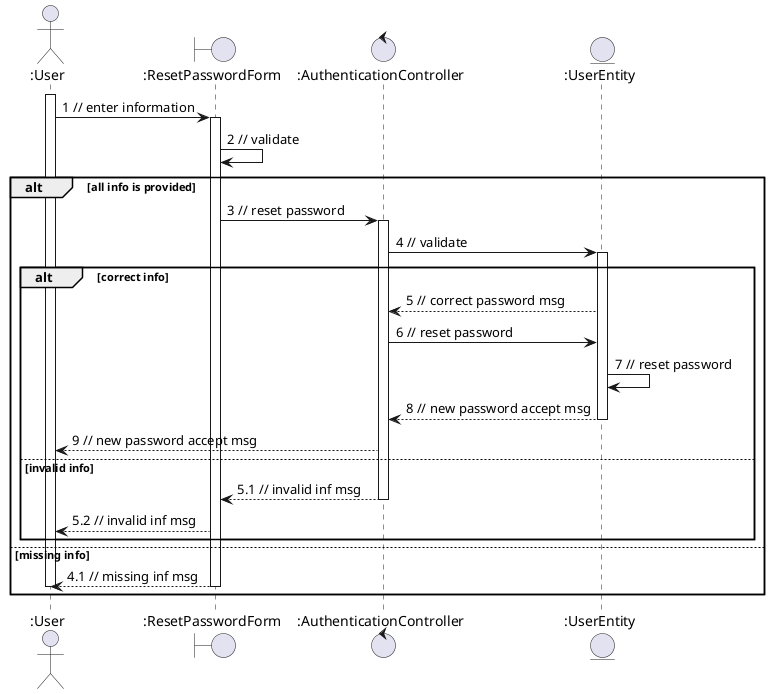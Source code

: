 @startuml
actor ":User"
boundary ":ResetPasswordForm"
control ":AuthenticationController"
entity ":UserEntity"
activate ":User"
":User" -> ":ResetPasswordForm" : 1 // enter information
activate ":ResetPasswordForm"
":ResetPasswordForm" -> ":ResetPasswordForm" : 2 // validate
alt all info is provided

":ResetPasswordForm" -> ":AuthenticationController" : 3 // reset password
activate ":AuthenticationController"
":AuthenticationController" -> ":UserEntity" : 4 // validate

alt correct info
activate ":UserEntity"
":UserEntity" --> ":AuthenticationController" : 5 // correct password msg
":AuthenticationController" -> ":UserEntity" : 6 // reset password

":UserEntity" -> ":UserEntity" : 7 // reset password
":UserEntity" --> ":AuthenticationController" : 8 // new password accept msg
deactivate ":UserEntity"
":AuthenticationController" --> ":User" : 9 // new password accept msg

else invalid info

":AuthenticationController" --> ":ResetPasswordForm" : 5.1 // invalid inf msg
deactivate ":AuthenticationController"
":ResetPasswordForm" --> ":User" : 5.2 // invalid inf msg

end

else missing info

":ResetPasswordForm" --> ":User" : 4.1 // missing inf msg
deactivate ":ResetPasswordForm"
deactivate ":User"
end
@enduml